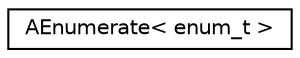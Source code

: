 digraph "Graphical Class Hierarchy"
{
 // LATEX_PDF_SIZE
  edge [fontname="Helvetica",fontsize="10",labelfontname="Helvetica",labelfontsize="10"];
  node [fontname="Helvetica",fontsize="10",shape=record];
  rankdir="LR";
  Node0 [label="AEnumerate\< enum_t \>",height=0.2,width=0.4,color="black", fillcolor="white", style="filled",URL="$classAEnumerate.html",tooltip="Enum trait to transform enum to name, name to enum, list all enums and vise versa."];
}
